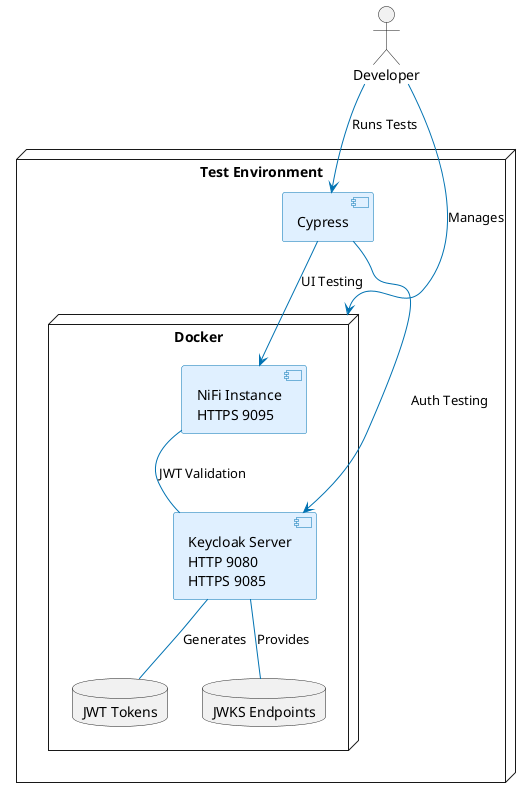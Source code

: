 @startuml
skinparam {
    BackgroundColor white
    ArrowColor #0072B2
    BorderColor #0072B2
    ComponentBorderColor #0072B2
    ComponentBackgroundColor #E0F0FF
}

node "Test Environment" as TE {
    component "Cypress" as CP
    
    node "Docker" as D {
        component "NiFi Instance\nHTTPS 9095" as N
        component "Keycloak Server\nHTTP 9080\nHTTPS 9085" as K
        
        database "JWT Tokens" as JWT
        database "JWKS Endpoints" as JWKS
        
        N -- K : "JWT Validation"
        K -- JWT : "Generates"
        K -- JWKS : "Provides"
    }
    
    CP --> N : "UI Testing"
    CP --> K : "Auth Testing"
}

actor "Developer" as DEV
DEV --> CP : "Runs Tests"
DEV --> D : "Manages"
@enduml
